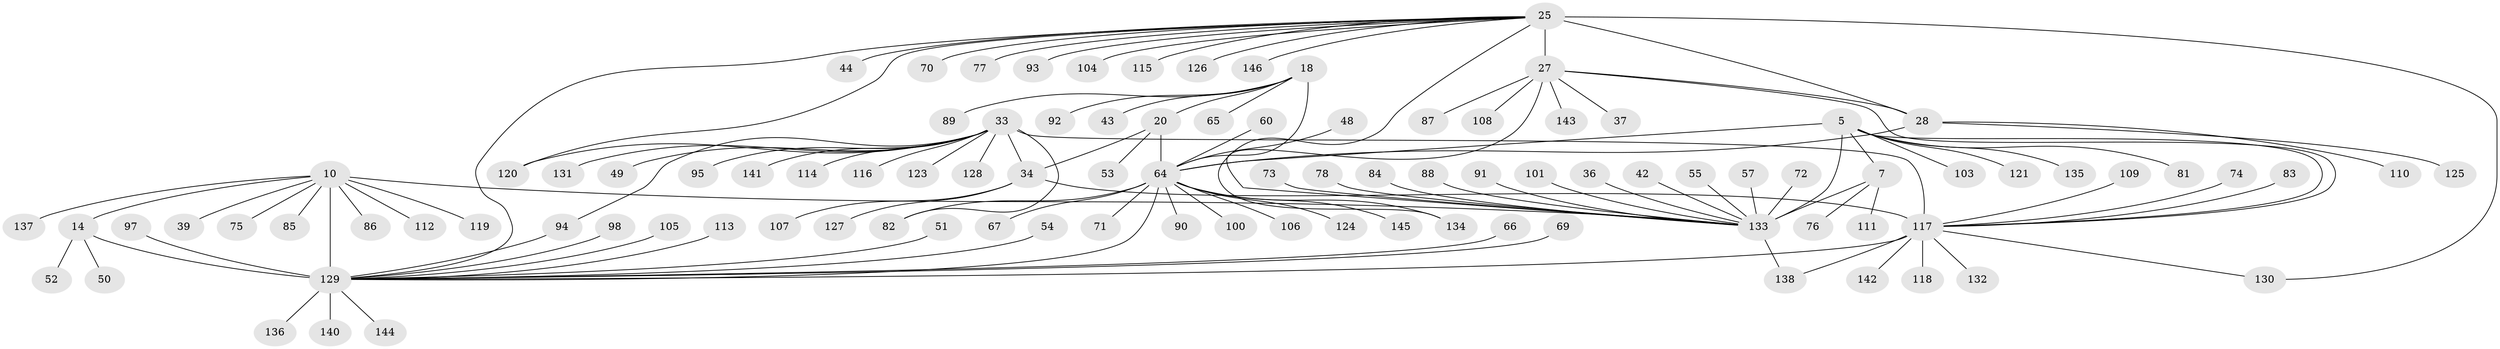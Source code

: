 // original degree distribution, {10: 0.0410958904109589, 13: 0.0136986301369863, 9: 0.0410958904109589, 6: 0.0136986301369863, 8: 0.04794520547945205, 7: 0.0273972602739726, 12: 0.0273972602739726, 14: 0.00684931506849315, 11: 0.02054794520547945, 1: 0.6095890410958904, 2: 0.13013698630136986, 3: 0.0136986301369863, 4: 0.00684931506849315}
// Generated by graph-tools (version 1.1) at 2025/59/03/04/25 21:59:14]
// undirected, 102 vertices, 118 edges
graph export_dot {
graph [start="1"]
  node [color=gray90,style=filled];
  5 [super="+4"];
  7 [super="+6"];
  10 [super="+9"];
  14 [super="+8"];
  18 [super="+17"];
  20 [super="+15"];
  25 [super="+24+22"];
  27 [super="+26"];
  28 [super="+23"];
  33 [super="+31"];
  34 [super="+32"];
  36;
  37;
  39;
  42;
  43;
  44;
  48;
  49;
  50;
  51;
  52;
  53;
  54;
  55;
  57;
  60;
  64 [super="+21+40"];
  65;
  66;
  67;
  69;
  70;
  71;
  72;
  73;
  74;
  75;
  76;
  77;
  78 [super="+56"];
  81 [super="+80"];
  82;
  83;
  84;
  85;
  86;
  87;
  88;
  89 [super="+62"];
  90;
  91 [super="+38"];
  92;
  93;
  94;
  95;
  97;
  98;
  100 [super="+58"];
  101;
  103;
  104;
  105;
  106;
  107;
  108;
  109;
  110;
  111;
  112;
  113;
  114 [super="+68"];
  115;
  116;
  117 [super="+63+35"];
  118;
  119;
  120 [super="+96"];
  121;
  123;
  124;
  125;
  126;
  127;
  128;
  129 [super="+13+45"];
  130;
  131;
  132;
  133 [super="+3"];
  134 [super="+59"];
  135;
  136;
  137;
  138;
  140;
  141;
  142;
  143;
  144;
  145;
  146 [super="+139"];
  5 -- 7 [weight=4];
  5 -- 135;
  5 -- 103;
  5 -- 121;
  5 -- 117 [weight=2];
  5 -- 81;
  5 -- 64;
  5 -- 133 [weight=6];
  7 -- 76;
  7 -- 111;
  7 -- 133 [weight=6];
  10 -- 14 [weight=4];
  10 -- 39;
  10 -- 75;
  10 -- 86;
  10 -- 112;
  10 -- 119;
  10 -- 137;
  10 -- 85;
  10 -- 129 [weight=6];
  10 -- 133;
  14 -- 50;
  14 -- 52;
  14 -- 129 [weight=6];
  18 -- 20 [weight=4];
  18 -- 43;
  18 -- 65;
  18 -- 92;
  18 -- 89;
  18 -- 64 [weight=6];
  20 -- 34;
  20 -- 53;
  20 -- 64 [weight=6];
  25 -- 27 [weight=6];
  25 -- 28 [weight=6];
  25 -- 44;
  25 -- 77;
  25 -- 70;
  25 -- 104;
  25 -- 134;
  25 -- 146;
  25 -- 130;
  25 -- 115;
  25 -- 120;
  25 -- 93;
  25 -- 126;
  25 -- 129;
  27 -- 28 [weight=4];
  27 -- 37;
  27 -- 143;
  27 -- 87;
  27 -- 108;
  27 -- 117;
  27 -- 133;
  28 -- 110;
  28 -- 125;
  28 -- 64;
  33 -- 34 [weight=6];
  33 -- 95;
  33 -- 116;
  33 -- 128;
  33 -- 131;
  33 -- 141;
  33 -- 49;
  33 -- 82;
  33 -- 123;
  33 -- 94;
  33 -- 114;
  33 -- 120;
  33 -- 117 [weight=6];
  34 -- 127;
  34 -- 107;
  34 -- 117 [weight=4];
  36 -- 133;
  42 -- 133;
  48 -- 64;
  51 -- 129;
  54 -- 129;
  55 -- 133;
  57 -- 133;
  60 -- 64;
  64 -- 67;
  64 -- 134;
  64 -- 71;
  64 -- 145;
  64 -- 82;
  64 -- 90;
  64 -- 100;
  64 -- 106;
  64 -- 124;
  64 -- 129;
  66 -- 129;
  69 -- 129;
  72 -- 133;
  73 -- 133;
  74 -- 117;
  78 -- 133;
  83 -- 117;
  84 -- 133;
  88 -- 133;
  91 -- 133;
  94 -- 129;
  97 -- 129;
  98 -- 129;
  101 -- 133;
  105 -- 129;
  109 -- 117;
  113 -- 129;
  117 -- 130;
  117 -- 132;
  117 -- 138;
  117 -- 142;
  117 -- 118;
  117 -- 129 [weight=2];
  129 -- 136;
  129 -- 140;
  129 -- 144;
  133 -- 138;
}
